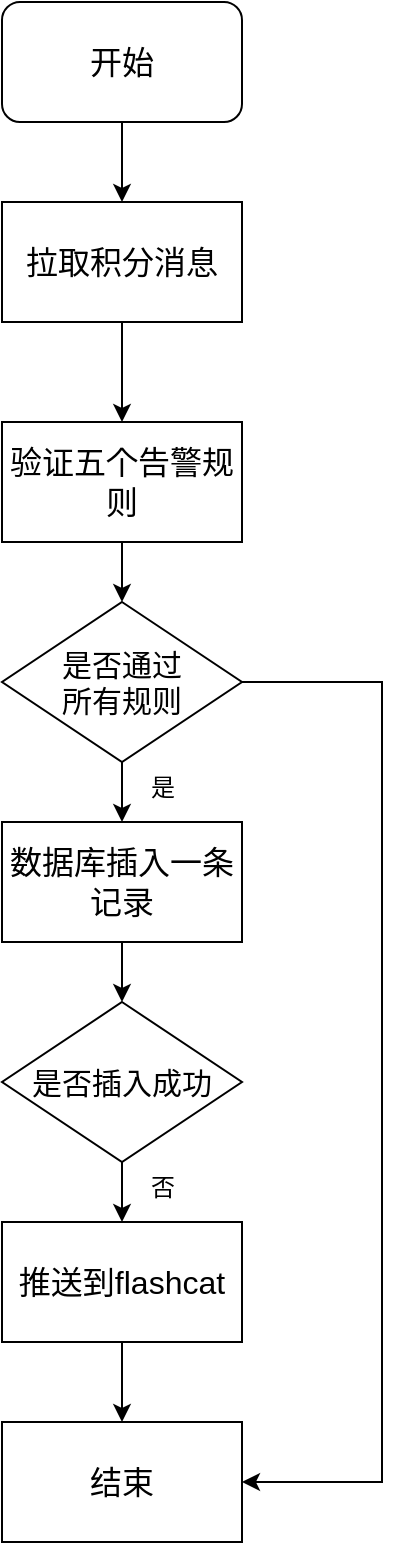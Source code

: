 <mxfile version="21.6.6" type="github">
  <diagram name="第 1 页" id="SnncVNtTezImk0GeRDh2">
    <mxGraphModel dx="1193" dy="633" grid="1" gridSize="10" guides="1" tooltips="1" connect="1" arrows="1" fold="1" page="1" pageScale="1" pageWidth="827" pageHeight="1169" math="0" shadow="0">
      <root>
        <mxCell id="0" />
        <mxCell id="1" parent="0" />
        <mxCell id="TBTOwLw8Omktt1c8GHsR-9" style="edgeStyle=orthogonalEdgeStyle;rounded=0;orthogonalLoop=1;jettySize=auto;html=1;entryX=0.5;entryY=0;entryDx=0;entryDy=0;" edge="1" parent="1" source="TBTOwLw8Omktt1c8GHsR-1" target="TBTOwLw8Omktt1c8GHsR-2">
          <mxGeometry relative="1" as="geometry" />
        </mxCell>
        <mxCell id="TBTOwLw8Omktt1c8GHsR-1" value="&lt;font style=&quot;font-size: 16px;&quot;&gt;开始&lt;/font&gt;" style="rounded=1;whiteSpace=wrap;html=1;" vertex="1" parent="1">
          <mxGeometry x="370" y="60" width="120" height="60" as="geometry" />
        </mxCell>
        <mxCell id="TBTOwLw8Omktt1c8GHsR-10" style="edgeStyle=orthogonalEdgeStyle;rounded=0;orthogonalLoop=1;jettySize=auto;html=1;entryX=0.5;entryY=0;entryDx=0;entryDy=0;" edge="1" parent="1" source="TBTOwLw8Omktt1c8GHsR-2" target="TBTOwLw8Omktt1c8GHsR-3">
          <mxGeometry relative="1" as="geometry" />
        </mxCell>
        <mxCell id="TBTOwLw8Omktt1c8GHsR-2" value="&lt;font style=&quot;font-size: 16px;&quot;&gt;拉取积分消息&lt;/font&gt;" style="rounded=0;whiteSpace=wrap;html=1;" vertex="1" parent="1">
          <mxGeometry x="370" y="160" width="120" height="60" as="geometry" />
        </mxCell>
        <mxCell id="TBTOwLw8Omktt1c8GHsR-11" style="edgeStyle=orthogonalEdgeStyle;rounded=0;orthogonalLoop=1;jettySize=auto;html=1;entryX=0.5;entryY=0;entryDx=0;entryDy=0;" edge="1" parent="1" source="TBTOwLw8Omktt1c8GHsR-3" target="TBTOwLw8Omktt1c8GHsR-4">
          <mxGeometry relative="1" as="geometry" />
        </mxCell>
        <mxCell id="TBTOwLw8Omktt1c8GHsR-3" value="&lt;font style=&quot;font-size: 16px;&quot;&gt;验证五个告警规则&lt;/font&gt;" style="rounded=0;whiteSpace=wrap;html=1;" vertex="1" parent="1">
          <mxGeometry x="370" y="270" width="120" height="60" as="geometry" />
        </mxCell>
        <mxCell id="TBTOwLw8Omktt1c8GHsR-12" style="edgeStyle=orthogonalEdgeStyle;rounded=0;orthogonalLoop=1;jettySize=auto;html=1;entryX=0.5;entryY=0;entryDx=0;entryDy=0;" edge="1" parent="1" source="TBTOwLw8Omktt1c8GHsR-4" target="TBTOwLw8Omktt1c8GHsR-5">
          <mxGeometry relative="1" as="geometry" />
        </mxCell>
        <mxCell id="TBTOwLw8Omktt1c8GHsR-19" style="edgeStyle=orthogonalEdgeStyle;rounded=0;orthogonalLoop=1;jettySize=auto;html=1;entryX=1;entryY=0.5;entryDx=0;entryDy=0;exitX=1;exitY=0.5;exitDx=0;exitDy=0;" edge="1" parent="1" source="TBTOwLw8Omktt1c8GHsR-4" target="TBTOwLw8Omktt1c8GHsR-16">
          <mxGeometry relative="1" as="geometry">
            <Array as="points">
              <mxPoint x="560" y="400" />
              <mxPoint x="560" y="800" />
            </Array>
          </mxGeometry>
        </mxCell>
        <mxCell id="TBTOwLw8Omktt1c8GHsR-4" value="&lt;font style=&quot;font-size: 15px;&quot;&gt;是否通过&lt;br&gt;所有规则&lt;/font&gt;" style="rhombus;whiteSpace=wrap;html=1;" vertex="1" parent="1">
          <mxGeometry x="370" y="360" width="120" height="80" as="geometry" />
        </mxCell>
        <mxCell id="TBTOwLw8Omktt1c8GHsR-13" style="edgeStyle=orthogonalEdgeStyle;rounded=0;orthogonalLoop=1;jettySize=auto;html=1;entryX=0.5;entryY=0;entryDx=0;entryDy=0;" edge="1" parent="1" source="TBTOwLw8Omktt1c8GHsR-5" target="TBTOwLw8Omktt1c8GHsR-7">
          <mxGeometry relative="1" as="geometry" />
        </mxCell>
        <mxCell id="TBTOwLw8Omktt1c8GHsR-5" value="&lt;span style=&quot;font-size: 16px;&quot;&gt;数据库插入一条记录&lt;/span&gt;" style="rounded=0;whiteSpace=wrap;html=1;" vertex="1" parent="1">
          <mxGeometry x="370" y="470" width="120" height="60" as="geometry" />
        </mxCell>
        <mxCell id="TBTOwLw8Omktt1c8GHsR-15" style="edgeStyle=orthogonalEdgeStyle;rounded=0;orthogonalLoop=1;jettySize=auto;html=1;entryX=0.5;entryY=0;entryDx=0;entryDy=0;" edge="1" parent="1" source="TBTOwLw8Omktt1c8GHsR-7" target="TBTOwLw8Omktt1c8GHsR-8">
          <mxGeometry relative="1" as="geometry" />
        </mxCell>
        <mxCell id="TBTOwLw8Omktt1c8GHsR-7" value="&lt;font style=&quot;font-size: 15px;&quot;&gt;是否插入成功&lt;br&gt;&lt;/font&gt;" style="rhombus;whiteSpace=wrap;html=1;" vertex="1" parent="1">
          <mxGeometry x="370" y="560" width="120" height="80" as="geometry" />
        </mxCell>
        <mxCell id="TBTOwLw8Omktt1c8GHsR-17" style="edgeStyle=orthogonalEdgeStyle;rounded=0;orthogonalLoop=1;jettySize=auto;html=1;" edge="1" parent="1" source="TBTOwLw8Omktt1c8GHsR-8" target="TBTOwLw8Omktt1c8GHsR-16">
          <mxGeometry relative="1" as="geometry" />
        </mxCell>
        <mxCell id="TBTOwLw8Omktt1c8GHsR-8" value="&lt;font style=&quot;font-size: 16px;&quot;&gt;推送到flashcat&lt;/font&gt;" style="rounded=0;whiteSpace=wrap;html=1;" vertex="1" parent="1">
          <mxGeometry x="370" y="670" width="120" height="60" as="geometry" />
        </mxCell>
        <mxCell id="TBTOwLw8Omktt1c8GHsR-16" value="&lt;font style=&quot;font-size: 16px;&quot;&gt;结束&lt;/font&gt;" style="rounded=0;whiteSpace=wrap;html=1;" vertex="1" parent="1">
          <mxGeometry x="370" y="770" width="120" height="60" as="geometry" />
        </mxCell>
        <mxCell id="TBTOwLw8Omktt1c8GHsR-18" value="否" style="text;html=1;align=center;verticalAlign=middle;resizable=0;points=[];autosize=1;strokeColor=none;fillColor=none;" vertex="1" parent="1">
          <mxGeometry x="430" y="638" width="40" height="30" as="geometry" />
        </mxCell>
        <mxCell id="TBTOwLw8Omktt1c8GHsR-20" value="是" style="text;html=1;align=center;verticalAlign=middle;resizable=0;points=[];autosize=1;strokeColor=none;fillColor=none;" vertex="1" parent="1">
          <mxGeometry x="430" y="438" width="40" height="30" as="geometry" />
        </mxCell>
      </root>
    </mxGraphModel>
  </diagram>
</mxfile>
